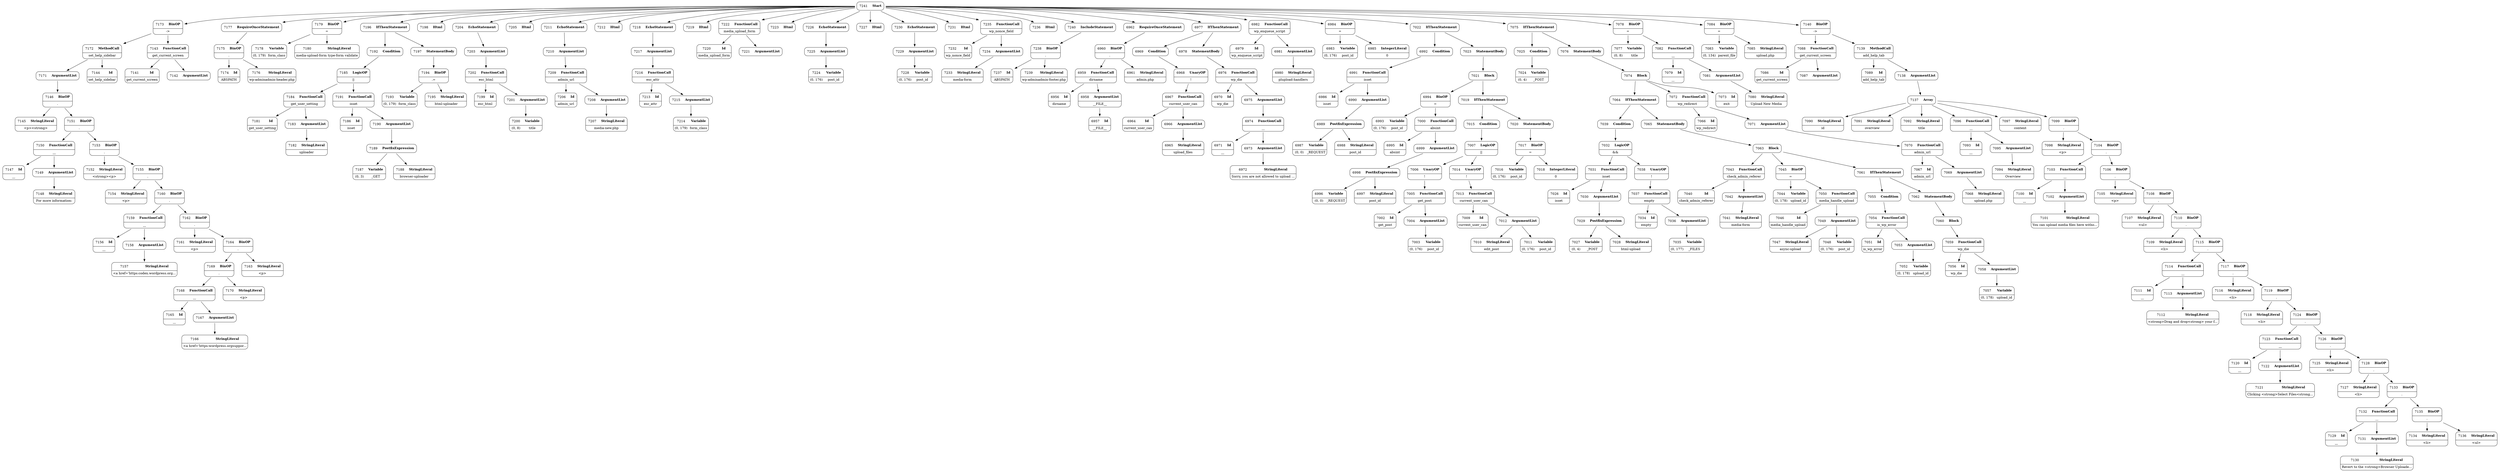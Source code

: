 digraph ast {
node [shape=none];
7168 [label=<<TABLE border='1' cellspacing='0' cellpadding='10' style='rounded' ><TR><TD border='0'>7168</TD><TD border='0'><B>FunctionCall</B></TD></TR><HR/><TR><TD border='0' cellpadding='5' colspan='2'>__</TD></TR></TABLE>>];
7168 -> 7165 [weight=2];
7168 -> 7167 [weight=2];
7169 [label=<<TABLE border='1' cellspacing='0' cellpadding='10' style='rounded' ><TR><TD border='0'>7169</TD><TD border='0'><B>BinOP</B></TD></TR><HR/><TR><TD border='0' cellpadding='5' colspan='2'>.</TD></TR></TABLE>>];
7169 -> 7168 [weight=2];
7169 -> 7170 [weight=2];
7170 [label=<<TABLE border='1' cellspacing='0' cellpadding='10' style='rounded' ><TR><TD border='0'>7170</TD><TD border='0'><B>StringLiteral</B></TD></TR><HR/><TR><TD border='0' cellpadding='5' colspan='2'>&lt;p&gt;</TD></TR></TABLE>>];
7171 [label=<<TABLE border='1' cellspacing='0' cellpadding='10' style='rounded' ><TR><TD border='0'>7171</TD><TD border='0'><B>ArgumentList</B></TD></TR></TABLE>>];
7171 -> 7146 [weight=2];
7172 [label=<<TABLE border='1' cellspacing='0' cellpadding='10' style='rounded' ><TR><TD border='0'>7172</TD><TD border='0'><B>MethodCall</B></TD></TR><HR/><TR><TD border='0' cellpadding='5' colspan='2'>set_help_sidebar</TD></TR></TABLE>>];
7172 -> 7144 [weight=2];
7172 -> 7171 [weight=2];
7173 [label=<<TABLE border='1' cellspacing='0' cellpadding='10' style='rounded' ><TR><TD border='0'>7173</TD><TD border='0'><B>BinOP</B></TD></TR><HR/><TR><TD border='0' cellpadding='5' colspan='2'>-&gt;</TD></TR></TABLE>>];
7173 -> 7143 [weight=2];
7173 -> 7172 [weight=2];
7174 [label=<<TABLE border='1' cellspacing='0' cellpadding='10' style='rounded' ><TR><TD border='0'>7174</TD><TD border='0'><B>Id</B></TD></TR><HR/><TR><TD border='0' cellpadding='5' colspan='2'>ABSPATH</TD></TR></TABLE>>];
7175 [label=<<TABLE border='1' cellspacing='0' cellpadding='10' style='rounded' ><TR><TD border='0'>7175</TD><TD border='0'><B>BinOP</B></TD></TR><HR/><TR><TD border='0' cellpadding='5' colspan='2'>.</TD></TR></TABLE>>];
7175 -> 7174 [weight=2];
7175 -> 7176 [weight=2];
7176 [label=<<TABLE border='1' cellspacing='0' cellpadding='10' style='rounded' ><TR><TD border='0'>7176</TD><TD border='0'><B>StringLiteral</B></TD></TR><HR/><TR><TD border='0' cellpadding='5' colspan='2'>wp-adminadmin-header.php</TD></TR></TABLE>>];
7177 [label=<<TABLE border='1' cellspacing='0' cellpadding='10' style='rounded' ><TR><TD border='0'>7177</TD><TD border='0'><B>RequireOnceStatement</B></TD></TR></TABLE>>];
7177 -> 7175 [weight=2];
7178 [label=<<TABLE border='1' cellspacing='0' cellpadding='10' style='rounded' ><TR><TD border='0'>7178</TD><TD border='0'><B>Variable</B></TD></TR><HR/><TR><TD border='0' cellpadding='5'>(0, 179)</TD><TD border='0' cellpadding='5'>form_class</TD></TR></TABLE>>];
7179 [label=<<TABLE border='1' cellspacing='0' cellpadding='10' style='rounded' ><TR><TD border='0'>7179</TD><TD border='0'><B>BinOP</B></TD></TR><HR/><TR><TD border='0' cellpadding='5' colspan='2'>=</TD></TR></TABLE>>];
7179 -> 7178 [weight=2];
7179 -> 7180 [weight=2];
7180 [label=<<TABLE border='1' cellspacing='0' cellpadding='10' style='rounded' ><TR><TD border='0'>7180</TD><TD border='0'><B>StringLiteral</B></TD></TR><HR/><TR><TD border='0' cellpadding='5' colspan='2'>media-upload-form type-form validate</TD></TR></TABLE>>];
7181 [label=<<TABLE border='1' cellspacing='0' cellpadding='10' style='rounded' ><TR><TD border='0'>7181</TD><TD border='0'><B>Id</B></TD></TR><HR/><TR><TD border='0' cellpadding='5' colspan='2'>get_user_setting</TD></TR></TABLE>>];
7182 [label=<<TABLE border='1' cellspacing='0' cellpadding='10' style='rounded' ><TR><TD border='0'>7182</TD><TD border='0'><B>StringLiteral</B></TD></TR><HR/><TR><TD border='0' cellpadding='5' colspan='2'>uploader</TD></TR></TABLE>>];
7183 [label=<<TABLE border='1' cellspacing='0' cellpadding='10' style='rounded' ><TR><TD border='0'>7183</TD><TD border='0'><B>ArgumentList</B></TD></TR></TABLE>>];
7183 -> 7182 [weight=2];
7184 [label=<<TABLE border='1' cellspacing='0' cellpadding='10' style='rounded' ><TR><TD border='0'>7184</TD><TD border='0'><B>FunctionCall</B></TD></TR><HR/><TR><TD border='0' cellpadding='5' colspan='2'>get_user_setting</TD></TR></TABLE>>];
7184 -> 7181 [weight=2];
7184 -> 7183 [weight=2];
7185 [label=<<TABLE border='1' cellspacing='0' cellpadding='10' style='rounded' ><TR><TD border='0'>7185</TD><TD border='0'><B>LogicOP</B></TD></TR><HR/><TR><TD border='0' cellpadding='5' colspan='2'>||</TD></TR></TABLE>>];
7185 -> 7184 [weight=2];
7185 -> 7191 [weight=2];
7186 [label=<<TABLE border='1' cellspacing='0' cellpadding='10' style='rounded' ><TR><TD border='0'>7186</TD><TD border='0'><B>Id</B></TD></TR><HR/><TR><TD border='0' cellpadding='5' colspan='2'>isset</TD></TR></TABLE>>];
7187 [label=<<TABLE border='1' cellspacing='0' cellpadding='10' style='rounded' ><TR><TD border='0'>7187</TD><TD border='0'><B>Variable</B></TD></TR><HR/><TR><TD border='0' cellpadding='5'>(0, 3)</TD><TD border='0' cellpadding='5'>_GET</TD></TR></TABLE>>];
7188 [label=<<TABLE border='1' cellspacing='0' cellpadding='10' style='rounded' ><TR><TD border='0'>7188</TD><TD border='0'><B>StringLiteral</B></TD></TR><HR/><TR><TD border='0' cellpadding='5' colspan='2'>browser-uploader</TD></TR></TABLE>>];
7189 [label=<<TABLE border='1' cellspacing='0' cellpadding='10' style='rounded' ><TR><TD border='0'>7189</TD><TD border='0'><B>PostfixExpression</B></TD></TR></TABLE>>];
7189 -> 7187 [weight=2];
7189 -> 7188 [weight=2];
7190 [label=<<TABLE border='1' cellspacing='0' cellpadding='10' style='rounded' ><TR><TD border='0'>7190</TD><TD border='0'><B>ArgumentList</B></TD></TR></TABLE>>];
7190 -> 7189 [weight=2];
7191 [label=<<TABLE border='1' cellspacing='0' cellpadding='10' style='rounded' ><TR><TD border='0'>7191</TD><TD border='0'><B>FunctionCall</B></TD></TR><HR/><TR><TD border='0' cellpadding='5' colspan='2'>isset</TD></TR></TABLE>>];
7191 -> 7186 [weight=2];
7191 -> 7190 [weight=2];
7192 [label=<<TABLE border='1' cellspacing='0' cellpadding='10' style='rounded' ><TR><TD border='0'>7192</TD><TD border='0'><B>Condition</B></TD></TR></TABLE>>];
7192 -> 7185 [weight=2];
7193 [label=<<TABLE border='1' cellspacing='0' cellpadding='10' style='rounded' ><TR><TD border='0'>7193</TD><TD border='0'><B>Variable</B></TD></TR><HR/><TR><TD border='0' cellpadding='5'>(0, 179)</TD><TD border='0' cellpadding='5'>form_class</TD></TR></TABLE>>];
7194 [label=<<TABLE border='1' cellspacing='0' cellpadding='10' style='rounded' ><TR><TD border='0'>7194</TD><TD border='0'><B>BinOP</B></TD></TR><HR/><TR><TD border='0' cellpadding='5' colspan='2'>.=</TD></TR></TABLE>>];
7194 -> 7193 [weight=2];
7194 -> 7195 [weight=2];
7195 [label=<<TABLE border='1' cellspacing='0' cellpadding='10' style='rounded' ><TR><TD border='0'>7195</TD><TD border='0'><B>StringLiteral</B></TD></TR><HR/><TR><TD border='0' cellpadding='5' colspan='2'> html-uploader</TD></TR></TABLE>>];
7196 [label=<<TABLE border='1' cellspacing='0' cellpadding='10' style='rounded' ><TR><TD border='0'>7196</TD><TD border='0'><B>IfThenStatement</B></TD></TR></TABLE>>];
7196 -> 7192 [weight=2];
7196 -> 7197 [weight=2];
7197 [label=<<TABLE border='1' cellspacing='0' cellpadding='10' style='rounded' ><TR><TD border='0'>7197</TD><TD border='0'><B>StatementBody</B></TD></TR></TABLE>>];
7197 -> 7194 [weight=2];
7198 [label=<<TABLE border='1' cellspacing='0' cellpadding='10' style='rounded' ><TR><TD border='0'>7198</TD><TD border='0'><B>Html</B></TD></TR></TABLE>>];
7199 [label=<<TABLE border='1' cellspacing='0' cellpadding='10' style='rounded' ><TR><TD border='0'>7199</TD><TD border='0'><B>Id</B></TD></TR><HR/><TR><TD border='0' cellpadding='5' colspan='2'>esc_html</TD></TR></TABLE>>];
7200 [label=<<TABLE border='1' cellspacing='0' cellpadding='10' style='rounded' ><TR><TD border='0'>7200</TD><TD border='0'><B>Variable</B></TD></TR><HR/><TR><TD border='0' cellpadding='5'>(0, 8)</TD><TD border='0' cellpadding='5'>title</TD></TR></TABLE>>];
7201 [label=<<TABLE border='1' cellspacing='0' cellpadding='10' style='rounded' ><TR><TD border='0'>7201</TD><TD border='0'><B>ArgumentList</B></TD></TR></TABLE>>];
7201 -> 7200 [weight=2];
7202 [label=<<TABLE border='1' cellspacing='0' cellpadding='10' style='rounded' ><TR><TD border='0'>7202</TD><TD border='0'><B>FunctionCall</B></TD></TR><HR/><TR><TD border='0' cellpadding='5' colspan='2'>esc_html</TD></TR></TABLE>>];
7202 -> 7199 [weight=2];
7202 -> 7201 [weight=2];
7203 [label=<<TABLE border='1' cellspacing='0' cellpadding='10' style='rounded' ><TR><TD border='0'>7203</TD><TD border='0'><B>ArgumentList</B></TD></TR></TABLE>>];
7203 -> 7202 [weight=2];
7204 [label=<<TABLE border='1' cellspacing='0' cellpadding='10' style='rounded' ><TR><TD border='0'>7204</TD><TD border='0'><B>EchoStatement</B></TD></TR></TABLE>>];
7204 -> 7203 [weight=2];
7205 [label=<<TABLE border='1' cellspacing='0' cellpadding='10' style='rounded' ><TR><TD border='0'>7205</TD><TD border='0'><B>Html</B></TD></TR></TABLE>>];
7206 [label=<<TABLE border='1' cellspacing='0' cellpadding='10' style='rounded' ><TR><TD border='0'>7206</TD><TD border='0'><B>Id</B></TD></TR><HR/><TR><TD border='0' cellpadding='5' colspan='2'>admin_url</TD></TR></TABLE>>];
7207 [label=<<TABLE border='1' cellspacing='0' cellpadding='10' style='rounded' ><TR><TD border='0'>7207</TD><TD border='0'><B>StringLiteral</B></TD></TR><HR/><TR><TD border='0' cellpadding='5' colspan='2'>media-new.php</TD></TR></TABLE>>];
7208 [label=<<TABLE border='1' cellspacing='0' cellpadding='10' style='rounded' ><TR><TD border='0'>7208</TD><TD border='0'><B>ArgumentList</B></TD></TR></TABLE>>];
7208 -> 7207 [weight=2];
7209 [label=<<TABLE border='1' cellspacing='0' cellpadding='10' style='rounded' ><TR><TD border='0'>7209</TD><TD border='0'><B>FunctionCall</B></TD></TR><HR/><TR><TD border='0' cellpadding='5' colspan='2'>admin_url</TD></TR></TABLE>>];
7209 -> 7206 [weight=2];
7209 -> 7208 [weight=2];
7210 [label=<<TABLE border='1' cellspacing='0' cellpadding='10' style='rounded' ><TR><TD border='0'>7210</TD><TD border='0'><B>ArgumentList</B></TD></TR></TABLE>>];
7210 -> 7209 [weight=2];
7211 [label=<<TABLE border='1' cellspacing='0' cellpadding='10' style='rounded' ><TR><TD border='0'>7211</TD><TD border='0'><B>EchoStatement</B></TD></TR></TABLE>>];
7211 -> 7210 [weight=2];
7212 [label=<<TABLE border='1' cellspacing='0' cellpadding='10' style='rounded' ><TR><TD border='0'>7212</TD><TD border='0'><B>Html</B></TD></TR></TABLE>>];
7213 [label=<<TABLE border='1' cellspacing='0' cellpadding='10' style='rounded' ><TR><TD border='0'>7213</TD><TD border='0'><B>Id</B></TD></TR><HR/><TR><TD border='0' cellpadding='5' colspan='2'>esc_attr</TD></TR></TABLE>>];
7214 [label=<<TABLE border='1' cellspacing='0' cellpadding='10' style='rounded' ><TR><TD border='0'>7214</TD><TD border='0'><B>Variable</B></TD></TR><HR/><TR><TD border='0' cellpadding='5'>(0, 179)</TD><TD border='0' cellpadding='5'>form_class</TD></TR></TABLE>>];
7215 [label=<<TABLE border='1' cellspacing='0' cellpadding='10' style='rounded' ><TR><TD border='0'>7215</TD><TD border='0'><B>ArgumentList</B></TD></TR></TABLE>>];
7215 -> 7214 [weight=2];
7216 [label=<<TABLE border='1' cellspacing='0' cellpadding='10' style='rounded' ><TR><TD border='0'>7216</TD><TD border='0'><B>FunctionCall</B></TD></TR><HR/><TR><TD border='0' cellpadding='5' colspan='2'>esc_attr</TD></TR></TABLE>>];
7216 -> 7213 [weight=2];
7216 -> 7215 [weight=2];
7217 [label=<<TABLE border='1' cellspacing='0' cellpadding='10' style='rounded' ><TR><TD border='0'>7217</TD><TD border='0'><B>ArgumentList</B></TD></TR></TABLE>>];
7217 -> 7216 [weight=2];
7218 [label=<<TABLE border='1' cellspacing='0' cellpadding='10' style='rounded' ><TR><TD border='0'>7218</TD><TD border='0'><B>EchoStatement</B></TD></TR></TABLE>>];
7218 -> 7217 [weight=2];
7219 [label=<<TABLE border='1' cellspacing='0' cellpadding='10' style='rounded' ><TR><TD border='0'>7219</TD><TD border='0'><B>Html</B></TD></TR></TABLE>>];
7220 [label=<<TABLE border='1' cellspacing='0' cellpadding='10' style='rounded' ><TR><TD border='0'>7220</TD><TD border='0'><B>Id</B></TD></TR><HR/><TR><TD border='0' cellpadding='5' colspan='2'>media_upload_form</TD></TR></TABLE>>];
7221 [label=<<TABLE border='1' cellspacing='0' cellpadding='10' style='rounded' ><TR><TD border='0'>7221</TD><TD border='0'><B>ArgumentList</B></TD></TR></TABLE>>];
7222 [label=<<TABLE border='1' cellspacing='0' cellpadding='10' style='rounded' ><TR><TD border='0'>7222</TD><TD border='0'><B>FunctionCall</B></TD></TR><HR/><TR><TD border='0' cellpadding='5' colspan='2'>media_upload_form</TD></TR></TABLE>>];
7222 -> 7220 [weight=2];
7222 -> 7221 [weight=2];
7223 [label=<<TABLE border='1' cellspacing='0' cellpadding='10' style='rounded' ><TR><TD border='0'>7223</TD><TD border='0'><B>Html</B></TD></TR></TABLE>>];
7224 [label=<<TABLE border='1' cellspacing='0' cellpadding='10' style='rounded' ><TR><TD border='0'>7224</TD><TD border='0'><B>Variable</B></TD></TR><HR/><TR><TD border='0' cellpadding='5'>(0, 176)</TD><TD border='0' cellpadding='5'>post_id</TD></TR></TABLE>>];
7225 [label=<<TABLE border='1' cellspacing='0' cellpadding='10' style='rounded' ><TR><TD border='0'>7225</TD><TD border='0'><B>ArgumentList</B></TD></TR></TABLE>>];
7225 -> 7224 [weight=2];
7226 [label=<<TABLE border='1' cellspacing='0' cellpadding='10' style='rounded' ><TR><TD border='0'>7226</TD><TD border='0'><B>EchoStatement</B></TD></TR></TABLE>>];
7226 -> 7225 [weight=2];
7227 [label=<<TABLE border='1' cellspacing='0' cellpadding='10' style='rounded' ><TR><TD border='0'>7227</TD><TD border='0'><B>Html</B></TD></TR></TABLE>>];
7228 [label=<<TABLE border='1' cellspacing='0' cellpadding='10' style='rounded' ><TR><TD border='0'>7228</TD><TD border='0'><B>Variable</B></TD></TR><HR/><TR><TD border='0' cellpadding='5'>(0, 176)</TD><TD border='0' cellpadding='5'>post_id</TD></TR></TABLE>>];
7229 [label=<<TABLE border='1' cellspacing='0' cellpadding='10' style='rounded' ><TR><TD border='0'>7229</TD><TD border='0'><B>ArgumentList</B></TD></TR></TABLE>>];
7229 -> 7228 [weight=2];
7230 [label=<<TABLE border='1' cellspacing='0' cellpadding='10' style='rounded' ><TR><TD border='0'>7230</TD><TD border='0'><B>EchoStatement</B></TD></TR></TABLE>>];
7230 -> 7229 [weight=2];
7231 [label=<<TABLE border='1' cellspacing='0' cellpadding='10' style='rounded' ><TR><TD border='0'>7231</TD><TD border='0'><B>Html</B></TD></TR></TABLE>>];
7232 [label=<<TABLE border='1' cellspacing='0' cellpadding='10' style='rounded' ><TR><TD border='0'>7232</TD><TD border='0'><B>Id</B></TD></TR><HR/><TR><TD border='0' cellpadding='5' colspan='2'>wp_nonce_field</TD></TR></TABLE>>];
7233 [label=<<TABLE border='1' cellspacing='0' cellpadding='10' style='rounded' ><TR><TD border='0'>7233</TD><TD border='0'><B>StringLiteral</B></TD></TR><HR/><TR><TD border='0' cellpadding='5' colspan='2'>media-form</TD></TR></TABLE>>];
7234 [label=<<TABLE border='1' cellspacing='0' cellpadding='10' style='rounded' ><TR><TD border='0'>7234</TD><TD border='0'><B>ArgumentList</B></TD></TR></TABLE>>];
7234 -> 7233 [weight=2];
7235 [label=<<TABLE border='1' cellspacing='0' cellpadding='10' style='rounded' ><TR><TD border='0'>7235</TD><TD border='0'><B>FunctionCall</B></TD></TR><HR/><TR><TD border='0' cellpadding='5' colspan='2'>wp_nonce_field</TD></TR></TABLE>>];
7235 -> 7232 [weight=2];
7235 -> 7234 [weight=2];
7236 [label=<<TABLE border='1' cellspacing='0' cellpadding='10' style='rounded' ><TR><TD border='0'>7236</TD><TD border='0'><B>Html</B></TD></TR></TABLE>>];
7237 [label=<<TABLE border='1' cellspacing='0' cellpadding='10' style='rounded' ><TR><TD border='0'>7237</TD><TD border='0'><B>Id</B></TD></TR><HR/><TR><TD border='0' cellpadding='5' colspan='2'>ABSPATH</TD></TR></TABLE>>];
7238 [label=<<TABLE border='1' cellspacing='0' cellpadding='10' style='rounded' ><TR><TD border='0'>7238</TD><TD border='0'><B>BinOP</B></TD></TR><HR/><TR><TD border='0' cellpadding='5' colspan='2'>.</TD></TR></TABLE>>];
7238 -> 7237 [weight=2];
7238 -> 7239 [weight=2];
7239 [label=<<TABLE border='1' cellspacing='0' cellpadding='10' style='rounded' ><TR><TD border='0'>7239</TD><TD border='0'><B>StringLiteral</B></TD></TR><HR/><TR><TD border='0' cellpadding='5' colspan='2'>wp-adminadmin-footer.php</TD></TR></TABLE>>];
7240 [label=<<TABLE border='1' cellspacing='0' cellpadding='10' style='rounded' ><TR><TD border='0'>7240</TD><TD border='0'><B>IncludeStatement</B></TD></TR></TABLE>>];
7240 -> 7238 [weight=2];
7241 [label=<<TABLE border='1' cellspacing='0' cellpadding='10' style='rounded' ><TR><TD border='0'>7241</TD><TD border='0'><B>Start</B></TD></TR></TABLE>>];
7241 -> 6962 [weight=2];
7241 -> 6977 [weight=2];
7241 -> 6982 [weight=2];
7241 -> 6984 [weight=2];
7241 -> 7022 [weight=2];
7241 -> 7075 [weight=2];
7241 -> 7078 [weight=2];
7241 -> 7084 [weight=2];
7241 -> 7140 [weight=2];
7241 -> 7173 [weight=2];
7241 -> 7177 [weight=2];
7241 -> 7179 [weight=2];
7241 -> 7196 [weight=2];
7241 -> 7198 [weight=2];
7241 -> 7204 [weight=2];
7241 -> 7205 [weight=2];
7241 -> 7211 [weight=2];
7241 -> 7212 [weight=2];
7241 -> 7218 [weight=2];
7241 -> 7219 [weight=2];
7241 -> 7222 [weight=2];
7241 -> 7223 [weight=2];
7241 -> 7226 [weight=2];
7241 -> 7227 [weight=2];
7241 -> 7230 [weight=2];
7241 -> 7231 [weight=2];
7241 -> 7235 [weight=2];
7241 -> 7236 [weight=2];
7241 -> 7240 [weight=2];
6956 [label=<<TABLE border='1' cellspacing='0' cellpadding='10' style='rounded' ><TR><TD border='0'>6956</TD><TD border='0'><B>Id</B></TD></TR><HR/><TR><TD border='0' cellpadding='5' colspan='2'>dirname</TD></TR></TABLE>>];
6957 [label=<<TABLE border='1' cellspacing='0' cellpadding='10' style='rounded' ><TR><TD border='0'>6957</TD><TD border='0'><B>Id</B></TD></TR><HR/><TR><TD border='0' cellpadding='5' colspan='2'>__FILE__</TD></TR></TABLE>>];
6958 [label=<<TABLE border='1' cellspacing='0' cellpadding='10' style='rounded' ><TR><TD border='0'>6958</TD><TD border='0'><B>ArgumentList</B></TD></TR><HR/><TR><TD border='0' cellpadding='5' colspan='2'>__FILE__</TD></TR></TABLE>>];
6958 -> 6957 [weight=2];
6959 [label=<<TABLE border='1' cellspacing='0' cellpadding='10' style='rounded' ><TR><TD border='0'>6959</TD><TD border='0'><B>FunctionCall</B></TD></TR><HR/><TR><TD border='0' cellpadding='5' colspan='2'>dirname</TD></TR></TABLE>>];
6959 -> 6956 [weight=2];
6959 -> 6958 [weight=2];
6960 [label=<<TABLE border='1' cellspacing='0' cellpadding='10' style='rounded' ><TR><TD border='0'>6960</TD><TD border='0'><B>BinOP</B></TD></TR><HR/><TR><TD border='0' cellpadding='5' colspan='2'>.</TD></TR></TABLE>>];
6960 -> 6959 [weight=2];
6960 -> 6961 [weight=2];
6961 [label=<<TABLE border='1' cellspacing='0' cellpadding='10' style='rounded' ><TR><TD border='0'>6961</TD><TD border='0'><B>StringLiteral</B></TD></TR><HR/><TR><TD border='0' cellpadding='5' colspan='2'>admin.php</TD></TR></TABLE>>];
6962 [label=<<TABLE border='1' cellspacing='0' cellpadding='10' style='rounded' ><TR><TD border='0'>6962</TD><TD border='0'><B>RequireOnceStatement</B></TD></TR></TABLE>>];
6962 -> 6960 [weight=2];
6964 [label=<<TABLE border='1' cellspacing='0' cellpadding='10' style='rounded' ><TR><TD border='0'>6964</TD><TD border='0'><B>Id</B></TD></TR><HR/><TR><TD border='0' cellpadding='5' colspan='2'>current_user_can</TD></TR></TABLE>>];
6965 [label=<<TABLE border='1' cellspacing='0' cellpadding='10' style='rounded' ><TR><TD border='0'>6965</TD><TD border='0'><B>StringLiteral</B></TD></TR><HR/><TR><TD border='0' cellpadding='5' colspan='2'>upload_files</TD></TR></TABLE>>];
6966 [label=<<TABLE border='1' cellspacing='0' cellpadding='10' style='rounded' ><TR><TD border='0'>6966</TD><TD border='0'><B>ArgumentList</B></TD></TR></TABLE>>];
6966 -> 6965 [weight=2];
6967 [label=<<TABLE border='1' cellspacing='0' cellpadding='10' style='rounded' ><TR><TD border='0'>6967</TD><TD border='0'><B>FunctionCall</B></TD></TR><HR/><TR><TD border='0' cellpadding='5' colspan='2'>current_user_can</TD></TR></TABLE>>];
6967 -> 6964 [weight=2];
6967 -> 6966 [weight=2];
6968 [label=<<TABLE border='1' cellspacing='0' cellpadding='10' style='rounded' ><TR><TD border='0'>6968</TD><TD border='0'><B>UnaryOP</B></TD></TR><HR/><TR><TD border='0' cellpadding='5' colspan='2'>!</TD></TR></TABLE>>];
6968 -> 6967 [weight=2];
6969 [label=<<TABLE border='1' cellspacing='0' cellpadding='10' style='rounded' ><TR><TD border='0'>6969</TD><TD border='0'><B>Condition</B></TD></TR></TABLE>>];
6969 -> 6968 [weight=2];
6970 [label=<<TABLE border='1' cellspacing='0' cellpadding='10' style='rounded' ><TR><TD border='0'>6970</TD><TD border='0'><B>Id</B></TD></TR><HR/><TR><TD border='0' cellpadding='5' colspan='2'>wp_die</TD></TR></TABLE>>];
6971 [label=<<TABLE border='1' cellspacing='0' cellpadding='10' style='rounded' ><TR><TD border='0'>6971</TD><TD border='0'><B>Id</B></TD></TR><HR/><TR><TD border='0' cellpadding='5' colspan='2'>__</TD></TR></TABLE>>];
6972 [label=<<TABLE border='1' cellspacing='0' cellpadding='10' style='rounded' ><TR><TD border='0'>6972</TD><TD border='0'><B>StringLiteral</B></TD></TR><HR/><TR><TD border='0' cellpadding='5' colspan='2'>Sorry, you are not allowed to upload ...</TD></TR></TABLE>>];
6973 [label=<<TABLE border='1' cellspacing='0' cellpadding='10' style='rounded' ><TR><TD border='0'>6973</TD><TD border='0'><B>ArgumentList</B></TD></TR></TABLE>>];
6973 -> 6972 [weight=2];
6974 [label=<<TABLE border='1' cellspacing='0' cellpadding='10' style='rounded' ><TR><TD border='0'>6974</TD><TD border='0'><B>FunctionCall</B></TD></TR><HR/><TR><TD border='0' cellpadding='5' colspan='2'>__</TD></TR></TABLE>>];
6974 -> 6971 [weight=2];
6974 -> 6973 [weight=2];
6975 [label=<<TABLE border='1' cellspacing='0' cellpadding='10' style='rounded' ><TR><TD border='0'>6975</TD><TD border='0'><B>ArgumentList</B></TD></TR></TABLE>>];
6975 -> 6974 [weight=2];
6976 [label=<<TABLE border='1' cellspacing='0' cellpadding='10' style='rounded' ><TR><TD border='0'>6976</TD><TD border='0'><B>FunctionCall</B></TD></TR><HR/><TR><TD border='0' cellpadding='5' colspan='2'>wp_die</TD></TR></TABLE>>];
6976 -> 6970 [weight=2];
6976 -> 6975 [weight=2];
6977 [label=<<TABLE border='1' cellspacing='0' cellpadding='10' style='rounded' ><TR><TD border='0'>6977</TD><TD border='0'><B>IfThenStatement</B></TD></TR></TABLE>>];
6977 -> 6969 [weight=2];
6977 -> 6978 [weight=2];
6978 [label=<<TABLE border='1' cellspacing='0' cellpadding='10' style='rounded' ><TR><TD border='0'>6978</TD><TD border='0'><B>StatementBody</B></TD></TR></TABLE>>];
6978 -> 6976 [weight=2];
6979 [label=<<TABLE border='1' cellspacing='0' cellpadding='10' style='rounded' ><TR><TD border='0'>6979</TD><TD border='0'><B>Id</B></TD></TR><HR/><TR><TD border='0' cellpadding='5' colspan='2'>wp_enqueue_script</TD></TR></TABLE>>];
6980 [label=<<TABLE border='1' cellspacing='0' cellpadding='10' style='rounded' ><TR><TD border='0'>6980</TD><TD border='0'><B>StringLiteral</B></TD></TR><HR/><TR><TD border='0' cellpadding='5' colspan='2'>plupload-handlers</TD></TR></TABLE>>];
6981 [label=<<TABLE border='1' cellspacing='0' cellpadding='10' style='rounded' ><TR><TD border='0'>6981</TD><TD border='0'><B>ArgumentList</B></TD></TR></TABLE>>];
6981 -> 6980 [weight=2];
6982 [label=<<TABLE border='1' cellspacing='0' cellpadding='10' style='rounded' ><TR><TD border='0'>6982</TD><TD border='0'><B>FunctionCall</B></TD></TR><HR/><TR><TD border='0' cellpadding='5' colspan='2'>wp_enqueue_script</TD></TR></TABLE>>];
6982 -> 6979 [weight=2];
6982 -> 6981 [weight=2];
6983 [label=<<TABLE border='1' cellspacing='0' cellpadding='10' style='rounded' ><TR><TD border='0'>6983</TD><TD border='0'><B>Variable</B></TD></TR><HR/><TR><TD border='0' cellpadding='5'>(0, 176)</TD><TD border='0' cellpadding='5'>post_id</TD></TR></TABLE>>];
6984 [label=<<TABLE border='1' cellspacing='0' cellpadding='10' style='rounded' ><TR><TD border='0'>6984</TD><TD border='0'><B>BinOP</B></TD></TR><HR/><TR><TD border='0' cellpadding='5' colspan='2'>=</TD></TR></TABLE>>];
6984 -> 6983 [weight=2];
6984 -> 6985 [weight=2];
6985 [label=<<TABLE border='1' cellspacing='0' cellpadding='10' style='rounded' ><TR><TD border='0'>6985</TD><TD border='0'><B>IntegerLiteral</B></TD></TR><HR/><TR><TD border='0' cellpadding='5' colspan='2'>0</TD></TR></TABLE>>];
6986 [label=<<TABLE border='1' cellspacing='0' cellpadding='10' style='rounded' ><TR><TD border='0'>6986</TD><TD border='0'><B>Id</B></TD></TR><HR/><TR><TD border='0' cellpadding='5' colspan='2'>isset</TD></TR></TABLE>>];
6987 [label=<<TABLE border='1' cellspacing='0' cellpadding='10' style='rounded' ><TR><TD border='0'>6987</TD><TD border='0'><B>Variable</B></TD></TR><HR/><TR><TD border='0' cellpadding='5'>(0, 0)</TD><TD border='0' cellpadding='5'>_REQUEST</TD></TR></TABLE>>];
6988 [label=<<TABLE border='1' cellspacing='0' cellpadding='10' style='rounded' ><TR><TD border='0'>6988</TD><TD border='0'><B>StringLiteral</B></TD></TR><HR/><TR><TD border='0' cellpadding='5' colspan='2'>post_id</TD></TR></TABLE>>];
6989 [label=<<TABLE border='1' cellspacing='0' cellpadding='10' style='rounded' ><TR><TD border='0'>6989</TD><TD border='0'><B>PostfixExpression</B></TD></TR></TABLE>>];
6989 -> 6987 [weight=2];
6989 -> 6988 [weight=2];
6990 [label=<<TABLE border='1' cellspacing='0' cellpadding='10' style='rounded' ><TR><TD border='0'>6990</TD><TD border='0'><B>ArgumentList</B></TD></TR></TABLE>>];
6990 -> 6989 [weight=2];
6991 [label=<<TABLE border='1' cellspacing='0' cellpadding='10' style='rounded' ><TR><TD border='0'>6991</TD><TD border='0'><B>FunctionCall</B></TD></TR><HR/><TR><TD border='0' cellpadding='5' colspan='2'>isset</TD></TR></TABLE>>];
6991 -> 6986 [weight=2];
6991 -> 6990 [weight=2];
6992 [label=<<TABLE border='1' cellspacing='0' cellpadding='10' style='rounded' ><TR><TD border='0'>6992</TD><TD border='0'><B>Condition</B></TD></TR></TABLE>>];
6992 -> 6991 [weight=2];
6993 [label=<<TABLE border='1' cellspacing='0' cellpadding='10' style='rounded' ><TR><TD border='0'>6993</TD><TD border='0'><B>Variable</B></TD></TR><HR/><TR><TD border='0' cellpadding='5'>(0, 176)</TD><TD border='0' cellpadding='5'>post_id</TD></TR></TABLE>>];
6994 [label=<<TABLE border='1' cellspacing='0' cellpadding='10' style='rounded' ><TR><TD border='0'>6994</TD><TD border='0'><B>BinOP</B></TD></TR><HR/><TR><TD border='0' cellpadding='5' colspan='2'>=</TD></TR></TABLE>>];
6994 -> 6993 [weight=2];
6994 -> 7000 [weight=2];
6995 [label=<<TABLE border='1' cellspacing='0' cellpadding='10' style='rounded' ><TR><TD border='0'>6995</TD><TD border='0'><B>Id</B></TD></TR><HR/><TR><TD border='0' cellpadding='5' colspan='2'>absint</TD></TR></TABLE>>];
6996 [label=<<TABLE border='1' cellspacing='0' cellpadding='10' style='rounded' ><TR><TD border='0'>6996</TD><TD border='0'><B>Variable</B></TD></TR><HR/><TR><TD border='0' cellpadding='5'>(0, 0)</TD><TD border='0' cellpadding='5'>_REQUEST</TD></TR></TABLE>>];
6997 [label=<<TABLE border='1' cellspacing='0' cellpadding='10' style='rounded' ><TR><TD border='0'>6997</TD><TD border='0'><B>StringLiteral</B></TD></TR><HR/><TR><TD border='0' cellpadding='5' colspan='2'>post_id</TD></TR></TABLE>>];
6998 [label=<<TABLE border='1' cellspacing='0' cellpadding='10' style='rounded' ><TR><TD border='0'>6998</TD><TD border='0'><B>PostfixExpression</B></TD></TR></TABLE>>];
6998 -> 6996 [weight=2];
6998 -> 6997 [weight=2];
6999 [label=<<TABLE border='1' cellspacing='0' cellpadding='10' style='rounded' ><TR><TD border='0'>6999</TD><TD border='0'><B>ArgumentList</B></TD></TR></TABLE>>];
6999 -> 6998 [weight=2];
7000 [label=<<TABLE border='1' cellspacing='0' cellpadding='10' style='rounded' ><TR><TD border='0'>7000</TD><TD border='0'><B>FunctionCall</B></TD></TR><HR/><TR><TD border='0' cellpadding='5' colspan='2'>absint</TD></TR></TABLE>>];
7000 -> 6995 [weight=2];
7000 -> 6999 [weight=2];
7002 [label=<<TABLE border='1' cellspacing='0' cellpadding='10' style='rounded' ><TR><TD border='0'>7002</TD><TD border='0'><B>Id</B></TD></TR><HR/><TR><TD border='0' cellpadding='5' colspan='2'>get_post</TD></TR></TABLE>>];
7003 [label=<<TABLE border='1' cellspacing='0' cellpadding='10' style='rounded' ><TR><TD border='0'>7003</TD><TD border='0'><B>Variable</B></TD></TR><HR/><TR><TD border='0' cellpadding='5'>(0, 176)</TD><TD border='0' cellpadding='5'>post_id</TD></TR></TABLE>>];
7004 [label=<<TABLE border='1' cellspacing='0' cellpadding='10' style='rounded' ><TR><TD border='0'>7004</TD><TD border='0'><B>ArgumentList</B></TD></TR></TABLE>>];
7004 -> 7003 [weight=2];
7005 [label=<<TABLE border='1' cellspacing='0' cellpadding='10' style='rounded' ><TR><TD border='0'>7005</TD><TD border='0'><B>FunctionCall</B></TD></TR><HR/><TR><TD border='0' cellpadding='5' colspan='2'>get_post</TD></TR></TABLE>>];
7005 -> 7002 [weight=2];
7005 -> 7004 [weight=2];
7006 [label=<<TABLE border='1' cellspacing='0' cellpadding='10' style='rounded' ><TR><TD border='0'>7006</TD><TD border='0'><B>UnaryOP</B></TD></TR><HR/><TR><TD border='0' cellpadding='5' colspan='2'>!</TD></TR></TABLE>>];
7006 -> 7005 [weight=2];
7007 [label=<<TABLE border='1' cellspacing='0' cellpadding='10' style='rounded' ><TR><TD border='0'>7007</TD><TD border='0'><B>LogicOP</B></TD></TR><HR/><TR><TD border='0' cellpadding='5' colspan='2'>||</TD></TR></TABLE>>];
7007 -> 7006 [weight=2];
7007 -> 7014 [weight=2];
7009 [label=<<TABLE border='1' cellspacing='0' cellpadding='10' style='rounded' ><TR><TD border='0'>7009</TD><TD border='0'><B>Id</B></TD></TR><HR/><TR><TD border='0' cellpadding='5' colspan='2'>current_user_can</TD></TR></TABLE>>];
7010 [label=<<TABLE border='1' cellspacing='0' cellpadding='10' style='rounded' ><TR><TD border='0'>7010</TD><TD border='0'><B>StringLiteral</B></TD></TR><HR/><TR><TD border='0' cellpadding='5' colspan='2'>edit_post</TD></TR></TABLE>>];
7011 [label=<<TABLE border='1' cellspacing='0' cellpadding='10' style='rounded' ><TR><TD border='0'>7011</TD><TD border='0'><B>Variable</B></TD></TR><HR/><TR><TD border='0' cellpadding='5'>(0, 176)</TD><TD border='0' cellpadding='5'>post_id</TD></TR></TABLE>>];
7012 [label=<<TABLE border='1' cellspacing='0' cellpadding='10' style='rounded' ><TR><TD border='0'>7012</TD><TD border='0'><B>ArgumentList</B></TD></TR></TABLE>>];
7012 -> 7010 [weight=2];
7012 -> 7011 [weight=2];
7013 [label=<<TABLE border='1' cellspacing='0' cellpadding='10' style='rounded' ><TR><TD border='0'>7013</TD><TD border='0'><B>FunctionCall</B></TD></TR><HR/><TR><TD border='0' cellpadding='5' colspan='2'>current_user_can</TD></TR></TABLE>>];
7013 -> 7009 [weight=2];
7013 -> 7012 [weight=2];
7014 [label=<<TABLE border='1' cellspacing='0' cellpadding='10' style='rounded' ><TR><TD border='0'>7014</TD><TD border='0'><B>UnaryOP</B></TD></TR><HR/><TR><TD border='0' cellpadding='5' colspan='2'>!</TD></TR></TABLE>>];
7014 -> 7013 [weight=2];
7015 [label=<<TABLE border='1' cellspacing='0' cellpadding='10' style='rounded' ><TR><TD border='0'>7015</TD><TD border='0'><B>Condition</B></TD></TR></TABLE>>];
7015 -> 7007 [weight=2];
7016 [label=<<TABLE border='1' cellspacing='0' cellpadding='10' style='rounded' ><TR><TD border='0'>7016</TD><TD border='0'><B>Variable</B></TD></TR><HR/><TR><TD border='0' cellpadding='5'>(0, 176)</TD><TD border='0' cellpadding='5'>post_id</TD></TR></TABLE>>];
7017 [label=<<TABLE border='1' cellspacing='0' cellpadding='10' style='rounded' ><TR><TD border='0'>7017</TD><TD border='0'><B>BinOP</B></TD></TR><HR/><TR><TD border='0' cellpadding='5' colspan='2'>=</TD></TR></TABLE>>];
7017 -> 7016 [weight=2];
7017 -> 7018 [weight=2];
7018 [label=<<TABLE border='1' cellspacing='0' cellpadding='10' style='rounded' ><TR><TD border='0'>7018</TD><TD border='0'><B>IntegerLiteral</B></TD></TR><HR/><TR><TD border='0' cellpadding='5' colspan='2'>0</TD></TR></TABLE>>];
7019 [label=<<TABLE border='1' cellspacing='0' cellpadding='10' style='rounded' ><TR><TD border='0'>7019</TD><TD border='0'><B>IfThenStatement</B></TD></TR></TABLE>>];
7019 -> 7015 [weight=2];
7019 -> 7020 [weight=2];
7020 [label=<<TABLE border='1' cellspacing='0' cellpadding='10' style='rounded' ><TR><TD border='0'>7020</TD><TD border='0'><B>StatementBody</B></TD></TR></TABLE>>];
7020 -> 7017 [weight=2];
7021 [label=<<TABLE border='1' cellspacing='0' cellpadding='10' style='rounded' ><TR><TD border='0'>7021</TD><TD border='0'><B>Block</B></TD></TR></TABLE>>];
7021 -> 6994 [weight=2];
7021 -> 7019 [weight=2];
7022 [label=<<TABLE border='1' cellspacing='0' cellpadding='10' style='rounded' ><TR><TD border='0'>7022</TD><TD border='0'><B>IfThenStatement</B></TD></TR></TABLE>>];
7022 -> 6992 [weight=2];
7022 -> 7023 [weight=2];
7023 [label=<<TABLE border='1' cellspacing='0' cellpadding='10' style='rounded' ><TR><TD border='0'>7023</TD><TD border='0'><B>StatementBody</B></TD></TR></TABLE>>];
7023 -> 7021 [weight=2];
7024 [label=<<TABLE border='1' cellspacing='0' cellpadding='10' style='rounded' ><TR><TD border='0'>7024</TD><TD border='0'><B>Variable</B></TD></TR><HR/><TR><TD border='0' cellpadding='5'>(0, 4)</TD><TD border='0' cellpadding='5'>_POST</TD></TR></TABLE>>];
7025 [label=<<TABLE border='1' cellspacing='0' cellpadding='10' style='rounded' ><TR><TD border='0'>7025</TD><TD border='0'><B>Condition</B></TD></TR></TABLE>>];
7025 -> 7024 [weight=2];
7026 [label=<<TABLE border='1' cellspacing='0' cellpadding='10' style='rounded' ><TR><TD border='0'>7026</TD><TD border='0'><B>Id</B></TD></TR><HR/><TR><TD border='0' cellpadding='5' colspan='2'>isset</TD></TR></TABLE>>];
7027 [label=<<TABLE border='1' cellspacing='0' cellpadding='10' style='rounded' ><TR><TD border='0'>7027</TD><TD border='0'><B>Variable</B></TD></TR><HR/><TR><TD border='0' cellpadding='5'>(0, 4)</TD><TD border='0' cellpadding='5'>_POST</TD></TR></TABLE>>];
7028 [label=<<TABLE border='1' cellspacing='0' cellpadding='10' style='rounded' ><TR><TD border='0'>7028</TD><TD border='0'><B>StringLiteral</B></TD></TR><HR/><TR><TD border='0' cellpadding='5' colspan='2'>html-upload</TD></TR></TABLE>>];
7029 [label=<<TABLE border='1' cellspacing='0' cellpadding='10' style='rounded' ><TR><TD border='0'>7029</TD><TD border='0'><B>PostfixExpression</B></TD></TR></TABLE>>];
7029 -> 7027 [weight=2];
7029 -> 7028 [weight=2];
7030 [label=<<TABLE border='1' cellspacing='0' cellpadding='10' style='rounded' ><TR><TD border='0'>7030</TD><TD border='0'><B>ArgumentList</B></TD></TR></TABLE>>];
7030 -> 7029 [weight=2];
7031 [label=<<TABLE border='1' cellspacing='0' cellpadding='10' style='rounded' ><TR><TD border='0'>7031</TD><TD border='0'><B>FunctionCall</B></TD></TR><HR/><TR><TD border='0' cellpadding='5' colspan='2'>isset</TD></TR></TABLE>>];
7031 -> 7026 [weight=2];
7031 -> 7030 [weight=2];
7032 [label=<<TABLE border='1' cellspacing='0' cellpadding='10' style='rounded' ><TR><TD border='0'>7032</TD><TD border='0'><B>LogicOP</B></TD></TR><HR/><TR><TD border='0' cellpadding='5' colspan='2'>&amp;&amp;</TD></TR></TABLE>>];
7032 -> 7031 [weight=2];
7032 -> 7038 [weight=2];
7034 [label=<<TABLE border='1' cellspacing='0' cellpadding='10' style='rounded' ><TR><TD border='0'>7034</TD><TD border='0'><B>Id</B></TD></TR><HR/><TR><TD border='0' cellpadding='5' colspan='2'>empty</TD></TR></TABLE>>];
7035 [label=<<TABLE border='1' cellspacing='0' cellpadding='10' style='rounded' ><TR><TD border='0'>7035</TD><TD border='0'><B>Variable</B></TD></TR><HR/><TR><TD border='0' cellpadding='5'>(0, 177)</TD><TD border='0' cellpadding='5'>_FILES</TD></TR></TABLE>>];
7036 [label=<<TABLE border='1' cellspacing='0' cellpadding='10' style='rounded' ><TR><TD border='0'>7036</TD><TD border='0'><B>ArgumentList</B></TD></TR></TABLE>>];
7036 -> 7035 [weight=2];
7037 [label=<<TABLE border='1' cellspacing='0' cellpadding='10' style='rounded' ><TR><TD border='0'>7037</TD><TD border='0'><B>FunctionCall</B></TD></TR><HR/><TR><TD border='0' cellpadding='5' colspan='2'>empty</TD></TR></TABLE>>];
7037 -> 7034 [weight=2];
7037 -> 7036 [weight=2];
7038 [label=<<TABLE border='1' cellspacing='0' cellpadding='10' style='rounded' ><TR><TD border='0'>7038</TD><TD border='0'><B>UnaryOP</B></TD></TR><HR/><TR><TD border='0' cellpadding='5' colspan='2'>!</TD></TR></TABLE>>];
7038 -> 7037 [weight=2];
7039 [label=<<TABLE border='1' cellspacing='0' cellpadding='10' style='rounded' ><TR><TD border='0'>7039</TD><TD border='0'><B>Condition</B></TD></TR></TABLE>>];
7039 -> 7032 [weight=2];
7040 [label=<<TABLE border='1' cellspacing='0' cellpadding='10' style='rounded' ><TR><TD border='0'>7040</TD><TD border='0'><B>Id</B></TD></TR><HR/><TR><TD border='0' cellpadding='5' colspan='2'>check_admin_referer</TD></TR></TABLE>>];
7041 [label=<<TABLE border='1' cellspacing='0' cellpadding='10' style='rounded' ><TR><TD border='0'>7041</TD><TD border='0'><B>StringLiteral</B></TD></TR><HR/><TR><TD border='0' cellpadding='5' colspan='2'>media-form</TD></TR></TABLE>>];
7042 [label=<<TABLE border='1' cellspacing='0' cellpadding='10' style='rounded' ><TR><TD border='0'>7042</TD><TD border='0'><B>ArgumentList</B></TD></TR></TABLE>>];
7042 -> 7041 [weight=2];
7043 [label=<<TABLE border='1' cellspacing='0' cellpadding='10' style='rounded' ><TR><TD border='0'>7043</TD><TD border='0'><B>FunctionCall</B></TD></TR><HR/><TR><TD border='0' cellpadding='5' colspan='2'>check_admin_referer</TD></TR></TABLE>>];
7043 -> 7040 [weight=2];
7043 -> 7042 [weight=2];
7044 [label=<<TABLE border='1' cellspacing='0' cellpadding='10' style='rounded' ><TR><TD border='0'>7044</TD><TD border='0'><B>Variable</B></TD></TR><HR/><TR><TD border='0' cellpadding='5'>(0, 178)</TD><TD border='0' cellpadding='5'>upload_id</TD></TR></TABLE>>];
7045 [label=<<TABLE border='1' cellspacing='0' cellpadding='10' style='rounded' ><TR><TD border='0'>7045</TD><TD border='0'><B>BinOP</B></TD></TR><HR/><TR><TD border='0' cellpadding='5' colspan='2'>=</TD></TR></TABLE>>];
7045 -> 7044 [weight=2];
7045 -> 7050 [weight=2];
7046 [label=<<TABLE border='1' cellspacing='0' cellpadding='10' style='rounded' ><TR><TD border='0'>7046</TD><TD border='0'><B>Id</B></TD></TR><HR/><TR><TD border='0' cellpadding='5' colspan='2'>media_handle_upload</TD></TR></TABLE>>];
7047 [label=<<TABLE border='1' cellspacing='0' cellpadding='10' style='rounded' ><TR><TD border='0'>7047</TD><TD border='0'><B>StringLiteral</B></TD></TR><HR/><TR><TD border='0' cellpadding='5' colspan='2'>async-upload</TD></TR></TABLE>>];
7048 [label=<<TABLE border='1' cellspacing='0' cellpadding='10' style='rounded' ><TR><TD border='0'>7048</TD><TD border='0'><B>Variable</B></TD></TR><HR/><TR><TD border='0' cellpadding='5'>(0, 176)</TD><TD border='0' cellpadding='5'>post_id</TD></TR></TABLE>>];
7049 [label=<<TABLE border='1' cellspacing='0' cellpadding='10' style='rounded' ><TR><TD border='0'>7049</TD><TD border='0'><B>ArgumentList</B></TD></TR></TABLE>>];
7049 -> 7047 [weight=2];
7049 -> 7048 [weight=2];
7050 [label=<<TABLE border='1' cellspacing='0' cellpadding='10' style='rounded' ><TR><TD border='0'>7050</TD><TD border='0'><B>FunctionCall</B></TD></TR><HR/><TR><TD border='0' cellpadding='5' colspan='2'>media_handle_upload</TD></TR></TABLE>>];
7050 -> 7046 [weight=2];
7050 -> 7049 [weight=2];
7051 [label=<<TABLE border='1' cellspacing='0' cellpadding='10' style='rounded' ><TR><TD border='0'>7051</TD><TD border='0'><B>Id</B></TD></TR><HR/><TR><TD border='0' cellpadding='5' colspan='2'>is_wp_error</TD></TR></TABLE>>];
7052 [label=<<TABLE border='1' cellspacing='0' cellpadding='10' style='rounded' ><TR><TD border='0'>7052</TD><TD border='0'><B>Variable</B></TD></TR><HR/><TR><TD border='0' cellpadding='5'>(0, 178)</TD><TD border='0' cellpadding='5'>upload_id</TD></TR></TABLE>>];
7053 [label=<<TABLE border='1' cellspacing='0' cellpadding='10' style='rounded' ><TR><TD border='0'>7053</TD><TD border='0'><B>ArgumentList</B></TD></TR></TABLE>>];
7053 -> 7052 [weight=2];
7054 [label=<<TABLE border='1' cellspacing='0' cellpadding='10' style='rounded' ><TR><TD border='0'>7054</TD><TD border='0'><B>FunctionCall</B></TD></TR><HR/><TR><TD border='0' cellpadding='5' colspan='2'>is_wp_error</TD></TR></TABLE>>];
7054 -> 7051 [weight=2];
7054 -> 7053 [weight=2];
7055 [label=<<TABLE border='1' cellspacing='0' cellpadding='10' style='rounded' ><TR><TD border='0'>7055</TD><TD border='0'><B>Condition</B></TD></TR></TABLE>>];
7055 -> 7054 [weight=2];
7056 [label=<<TABLE border='1' cellspacing='0' cellpadding='10' style='rounded' ><TR><TD border='0'>7056</TD><TD border='0'><B>Id</B></TD></TR><HR/><TR><TD border='0' cellpadding='5' colspan='2'>wp_die</TD></TR></TABLE>>];
7057 [label=<<TABLE border='1' cellspacing='0' cellpadding='10' style='rounded' ><TR><TD border='0'>7057</TD><TD border='0'><B>Variable</B></TD></TR><HR/><TR><TD border='0' cellpadding='5'>(0, 178)</TD><TD border='0' cellpadding='5'>upload_id</TD></TR></TABLE>>];
7058 [label=<<TABLE border='1' cellspacing='0' cellpadding='10' style='rounded' ><TR><TD border='0'>7058</TD><TD border='0'><B>ArgumentList</B></TD></TR></TABLE>>];
7058 -> 7057 [weight=2];
7059 [label=<<TABLE border='1' cellspacing='0' cellpadding='10' style='rounded' ><TR><TD border='0'>7059</TD><TD border='0'><B>FunctionCall</B></TD></TR><HR/><TR><TD border='0' cellpadding='5' colspan='2'>wp_die</TD></TR></TABLE>>];
7059 -> 7056 [weight=2];
7059 -> 7058 [weight=2];
7060 [label=<<TABLE border='1' cellspacing='0' cellpadding='10' style='rounded' ><TR><TD border='0'>7060</TD><TD border='0'><B>Block</B></TD></TR></TABLE>>];
7060 -> 7059 [weight=2];
7061 [label=<<TABLE border='1' cellspacing='0' cellpadding='10' style='rounded' ><TR><TD border='0'>7061</TD><TD border='0'><B>IfThenStatement</B></TD></TR></TABLE>>];
7061 -> 7055 [weight=2];
7061 -> 7062 [weight=2];
7062 [label=<<TABLE border='1' cellspacing='0' cellpadding='10' style='rounded' ><TR><TD border='0'>7062</TD><TD border='0'><B>StatementBody</B></TD></TR></TABLE>>];
7062 -> 7060 [weight=2];
7063 [label=<<TABLE border='1' cellspacing='0' cellpadding='10' style='rounded' ><TR><TD border='0'>7063</TD><TD border='0'><B>Block</B></TD></TR></TABLE>>];
7063 -> 7043 [weight=2];
7063 -> 7045 [weight=2];
7063 -> 7061 [weight=2];
7064 [label=<<TABLE border='1' cellspacing='0' cellpadding='10' style='rounded' ><TR><TD border='0'>7064</TD><TD border='0'><B>IfThenStatement</B></TD></TR></TABLE>>];
7064 -> 7039 [weight=2];
7064 -> 7065 [weight=2];
7065 [label=<<TABLE border='1' cellspacing='0' cellpadding='10' style='rounded' ><TR><TD border='0'>7065</TD><TD border='0'><B>StatementBody</B></TD></TR></TABLE>>];
7065 -> 7063 [weight=2];
7066 [label=<<TABLE border='1' cellspacing='0' cellpadding='10' style='rounded' ><TR><TD border='0'>7066</TD><TD border='0'><B>Id</B></TD></TR><HR/><TR><TD border='0' cellpadding='5' colspan='2'>wp_redirect</TD></TR></TABLE>>];
7067 [label=<<TABLE border='1' cellspacing='0' cellpadding='10' style='rounded' ><TR><TD border='0'>7067</TD><TD border='0'><B>Id</B></TD></TR><HR/><TR><TD border='0' cellpadding='5' colspan='2'>admin_url</TD></TR></TABLE>>];
7068 [label=<<TABLE border='1' cellspacing='0' cellpadding='10' style='rounded' ><TR><TD border='0'>7068</TD><TD border='0'><B>StringLiteral</B></TD></TR><HR/><TR><TD border='0' cellpadding='5' colspan='2'>upload.php</TD></TR></TABLE>>];
7069 [label=<<TABLE border='1' cellspacing='0' cellpadding='10' style='rounded' ><TR><TD border='0'>7069</TD><TD border='0'><B>ArgumentList</B></TD></TR></TABLE>>];
7069 -> 7068 [weight=2];
7070 [label=<<TABLE border='1' cellspacing='0' cellpadding='10' style='rounded' ><TR><TD border='0'>7070</TD><TD border='0'><B>FunctionCall</B></TD></TR><HR/><TR><TD border='0' cellpadding='5' colspan='2'>admin_url</TD></TR></TABLE>>];
7070 -> 7067 [weight=2];
7070 -> 7069 [weight=2];
7071 [label=<<TABLE border='1' cellspacing='0' cellpadding='10' style='rounded' ><TR><TD border='0'>7071</TD><TD border='0'><B>ArgumentList</B></TD></TR></TABLE>>];
7071 -> 7070 [weight=2];
7072 [label=<<TABLE border='1' cellspacing='0' cellpadding='10' style='rounded' ><TR><TD border='0'>7072</TD><TD border='0'><B>FunctionCall</B></TD></TR><HR/><TR><TD border='0' cellpadding='5' colspan='2'>wp_redirect</TD></TR></TABLE>>];
7072 -> 7066 [weight=2];
7072 -> 7071 [weight=2];
7073 [label=<<TABLE border='1' cellspacing='0' cellpadding='10' style='rounded' ><TR><TD border='0'>7073</TD><TD border='0'><B>Id</B></TD></TR><HR/><TR><TD border='0' cellpadding='5' colspan='2'>exit</TD></TR></TABLE>>];
7074 [label=<<TABLE border='1' cellspacing='0' cellpadding='10' style='rounded' ><TR><TD border='0'>7074</TD><TD border='0'><B>Block</B></TD></TR></TABLE>>];
7074 -> 7064 [weight=2];
7074 -> 7072 [weight=2];
7074 -> 7073 [weight=2];
7075 [label=<<TABLE border='1' cellspacing='0' cellpadding='10' style='rounded' ><TR><TD border='0'>7075</TD><TD border='0'><B>IfThenStatement</B></TD></TR></TABLE>>];
7075 -> 7025 [weight=2];
7075 -> 7076 [weight=2];
7076 [label=<<TABLE border='1' cellspacing='0' cellpadding='10' style='rounded' ><TR><TD border='0'>7076</TD><TD border='0'><B>StatementBody</B></TD></TR></TABLE>>];
7076 -> 7074 [weight=2];
7077 [label=<<TABLE border='1' cellspacing='0' cellpadding='10' style='rounded' ><TR><TD border='0'>7077</TD><TD border='0'><B>Variable</B></TD></TR><HR/><TR><TD border='0' cellpadding='5'>(0, 8)</TD><TD border='0' cellpadding='5'>title</TD></TR></TABLE>>];
7078 [label=<<TABLE border='1' cellspacing='0' cellpadding='10' style='rounded' ><TR><TD border='0'>7078</TD><TD border='0'><B>BinOP</B></TD></TR><HR/><TR><TD border='0' cellpadding='5' colspan='2'>=</TD></TR></TABLE>>];
7078 -> 7077 [weight=2];
7078 -> 7082 [weight=2];
7079 [label=<<TABLE border='1' cellspacing='0' cellpadding='10' style='rounded' ><TR><TD border='0'>7079</TD><TD border='0'><B>Id</B></TD></TR><HR/><TR><TD border='0' cellpadding='5' colspan='2'>__</TD></TR></TABLE>>];
7080 [label=<<TABLE border='1' cellspacing='0' cellpadding='10' style='rounded' ><TR><TD border='0'>7080</TD><TD border='0'><B>StringLiteral</B></TD></TR><HR/><TR><TD border='0' cellpadding='5' colspan='2'>Upload New Media</TD></TR></TABLE>>];
7081 [label=<<TABLE border='1' cellspacing='0' cellpadding='10' style='rounded' ><TR><TD border='0'>7081</TD><TD border='0'><B>ArgumentList</B></TD></TR></TABLE>>];
7081 -> 7080 [weight=2];
7082 [label=<<TABLE border='1' cellspacing='0' cellpadding='10' style='rounded' ><TR><TD border='0'>7082</TD><TD border='0'><B>FunctionCall</B></TD></TR><HR/><TR><TD border='0' cellpadding='5' colspan='2'>__</TD></TR></TABLE>>];
7082 -> 7079 [weight=2];
7082 -> 7081 [weight=2];
7083 [label=<<TABLE border='1' cellspacing='0' cellpadding='10' style='rounded' ><TR><TD border='0'>7083</TD><TD border='0'><B>Variable</B></TD></TR><HR/><TR><TD border='0' cellpadding='5'>(0, 134)</TD><TD border='0' cellpadding='5'>parent_file</TD></TR></TABLE>>];
7084 [label=<<TABLE border='1' cellspacing='0' cellpadding='10' style='rounded' ><TR><TD border='0'>7084</TD><TD border='0'><B>BinOP</B></TD></TR><HR/><TR><TD border='0' cellpadding='5' colspan='2'>=</TD></TR></TABLE>>];
7084 -> 7083 [weight=2];
7084 -> 7085 [weight=2];
7085 [label=<<TABLE border='1' cellspacing='0' cellpadding='10' style='rounded' ><TR><TD border='0'>7085</TD><TD border='0'><B>StringLiteral</B></TD></TR><HR/><TR><TD border='0' cellpadding='5' colspan='2'>upload.php</TD></TR></TABLE>>];
7086 [label=<<TABLE border='1' cellspacing='0' cellpadding='10' style='rounded' ><TR><TD border='0'>7086</TD><TD border='0'><B>Id</B></TD></TR><HR/><TR><TD border='0' cellpadding='5' colspan='2'>get_current_screen</TD></TR></TABLE>>];
7087 [label=<<TABLE border='1' cellspacing='0' cellpadding='10' style='rounded' ><TR><TD border='0'>7087</TD><TD border='0'><B>ArgumentList</B></TD></TR></TABLE>>];
7088 [label=<<TABLE border='1' cellspacing='0' cellpadding='10' style='rounded' ><TR><TD border='0'>7088</TD><TD border='0'><B>FunctionCall</B></TD></TR><HR/><TR><TD border='0' cellpadding='5' colspan='2'>get_current_screen</TD></TR></TABLE>>];
7088 -> 7086 [weight=2];
7088 -> 7087 [weight=2];
7089 [label=<<TABLE border='1' cellspacing='0' cellpadding='10' style='rounded' ><TR><TD border='0'>7089</TD><TD border='0'><B>Id</B></TD></TR><HR/><TR><TD border='0' cellpadding='5' colspan='2'>add_help_tab</TD></TR></TABLE>>];
7090 [label=<<TABLE border='1' cellspacing='0' cellpadding='10' style='rounded' ><TR><TD border='0'>7090</TD><TD border='0'><B>StringLiteral</B></TD></TR><HR/><TR><TD border='0' cellpadding='5' colspan='2'>id</TD></TR></TABLE>>];
7091 [label=<<TABLE border='1' cellspacing='0' cellpadding='10' style='rounded' ><TR><TD border='0'>7091</TD><TD border='0'><B>StringLiteral</B></TD></TR><HR/><TR><TD border='0' cellpadding='5' colspan='2'>overview</TD></TR></TABLE>>];
7092 [label=<<TABLE border='1' cellspacing='0' cellpadding='10' style='rounded' ><TR><TD border='0'>7092</TD><TD border='0'><B>StringLiteral</B></TD></TR><HR/><TR><TD border='0' cellpadding='5' colspan='2'>title</TD></TR></TABLE>>];
7093 [label=<<TABLE border='1' cellspacing='0' cellpadding='10' style='rounded' ><TR><TD border='0'>7093</TD><TD border='0'><B>Id</B></TD></TR><HR/><TR><TD border='0' cellpadding='5' colspan='2'>__</TD></TR></TABLE>>];
7094 [label=<<TABLE border='1' cellspacing='0' cellpadding='10' style='rounded' ><TR><TD border='0'>7094</TD><TD border='0'><B>StringLiteral</B></TD></TR><HR/><TR><TD border='0' cellpadding='5' colspan='2'>Overview</TD></TR></TABLE>>];
7095 [label=<<TABLE border='1' cellspacing='0' cellpadding='10' style='rounded' ><TR><TD border='0'>7095</TD><TD border='0'><B>ArgumentList</B></TD></TR></TABLE>>];
7095 -> 7094 [weight=2];
7096 [label=<<TABLE border='1' cellspacing='0' cellpadding='10' style='rounded' ><TR><TD border='0'>7096</TD><TD border='0'><B>FunctionCall</B></TD></TR><HR/><TR><TD border='0' cellpadding='5' colspan='2'>__</TD></TR></TABLE>>];
7096 -> 7093 [weight=2];
7096 -> 7095 [weight=2];
7097 [label=<<TABLE border='1' cellspacing='0' cellpadding='10' style='rounded' ><TR><TD border='0'>7097</TD><TD border='0'><B>StringLiteral</B></TD></TR><HR/><TR><TD border='0' cellpadding='5' colspan='2'>content</TD></TR></TABLE>>];
7098 [label=<<TABLE border='1' cellspacing='0' cellpadding='10' style='rounded' ><TR><TD border='0'>7098</TD><TD border='0'><B>StringLiteral</B></TD></TR><HR/><TR><TD border='0' cellpadding='5' colspan='2'>&lt;p&gt;</TD></TR></TABLE>>];
7099 [label=<<TABLE border='1' cellspacing='0' cellpadding='10' style='rounded' ><TR><TD border='0'>7099</TD><TD border='0'><B>BinOP</B></TD></TR><HR/><TR><TD border='0' cellpadding='5' colspan='2'>.</TD></TR></TABLE>>];
7099 -> 7098 [weight=2];
7099 -> 7104 [weight=2];
7100 [label=<<TABLE border='1' cellspacing='0' cellpadding='10' style='rounded' ><TR><TD border='0'>7100</TD><TD border='0'><B>Id</B></TD></TR><HR/><TR><TD border='0' cellpadding='5' colspan='2'>__</TD></TR></TABLE>>];
7101 [label=<<TABLE border='1' cellspacing='0' cellpadding='10' style='rounded' ><TR><TD border='0'>7101</TD><TD border='0'><B>StringLiteral</B></TD></TR><HR/><TR><TD border='0' cellpadding='5' colspan='2'>You can upload media files here witho...</TD></TR></TABLE>>];
7102 [label=<<TABLE border='1' cellspacing='0' cellpadding='10' style='rounded' ><TR><TD border='0'>7102</TD><TD border='0'><B>ArgumentList</B></TD></TR></TABLE>>];
7102 -> 7101 [weight=2];
7103 [label=<<TABLE border='1' cellspacing='0' cellpadding='10' style='rounded' ><TR><TD border='0'>7103</TD><TD border='0'><B>FunctionCall</B></TD></TR><HR/><TR><TD border='0' cellpadding='5' colspan='2'>__</TD></TR></TABLE>>];
7103 -> 7100 [weight=2];
7103 -> 7102 [weight=2];
7104 [label=<<TABLE border='1' cellspacing='0' cellpadding='10' style='rounded' ><TR><TD border='0'>7104</TD><TD border='0'><B>BinOP</B></TD></TR><HR/><TR><TD border='0' cellpadding='5' colspan='2'>.</TD></TR></TABLE>>];
7104 -> 7103 [weight=2];
7104 -> 7106 [weight=2];
7105 [label=<<TABLE border='1' cellspacing='0' cellpadding='10' style='rounded' ><TR><TD border='0'>7105</TD><TD border='0'><B>StringLiteral</B></TD></TR><HR/><TR><TD border='0' cellpadding='5' colspan='2'>&lt;p&gt;</TD></TR></TABLE>>];
7106 [label=<<TABLE border='1' cellspacing='0' cellpadding='10' style='rounded' ><TR><TD border='0'>7106</TD><TD border='0'><B>BinOP</B></TD></TR><HR/><TR><TD border='0' cellpadding='5' colspan='2'>.</TD></TR></TABLE>>];
7106 -> 7105 [weight=2];
7106 -> 7108 [weight=2];
7107 [label=<<TABLE border='1' cellspacing='0' cellpadding='10' style='rounded' ><TR><TD border='0'>7107</TD><TD border='0'><B>StringLiteral</B></TD></TR><HR/><TR><TD border='0' cellpadding='5' colspan='2'>&lt;ul&gt;</TD></TR></TABLE>>];
7108 [label=<<TABLE border='1' cellspacing='0' cellpadding='10' style='rounded' ><TR><TD border='0'>7108</TD><TD border='0'><B>BinOP</B></TD></TR><HR/><TR><TD border='0' cellpadding='5' colspan='2'>.</TD></TR></TABLE>>];
7108 -> 7107 [weight=2];
7108 -> 7110 [weight=2];
7109 [label=<<TABLE border='1' cellspacing='0' cellpadding='10' style='rounded' ><TR><TD border='0'>7109</TD><TD border='0'><B>StringLiteral</B></TD></TR><HR/><TR><TD border='0' cellpadding='5' colspan='2'>&lt;li&gt;</TD></TR></TABLE>>];
7110 [label=<<TABLE border='1' cellspacing='0' cellpadding='10' style='rounded' ><TR><TD border='0'>7110</TD><TD border='0'><B>BinOP</B></TD></TR><HR/><TR><TD border='0' cellpadding='5' colspan='2'>.</TD></TR></TABLE>>];
7110 -> 7109 [weight=2];
7110 -> 7115 [weight=2];
7111 [label=<<TABLE border='1' cellspacing='0' cellpadding='10' style='rounded' ><TR><TD border='0'>7111</TD><TD border='0'><B>Id</B></TD></TR><HR/><TR><TD border='0' cellpadding='5' colspan='2'>__</TD></TR></TABLE>>];
7112 [label=<<TABLE border='1' cellspacing='0' cellpadding='10' style='rounded' ><TR><TD border='0'>7112</TD><TD border='0'><B>StringLiteral</B></TD></TR><HR/><TR><TD border='0' cellpadding='5' colspan='2'>&lt;strong&gt;Drag and drop&lt;strong&gt; your f...</TD></TR></TABLE>>];
7113 [label=<<TABLE border='1' cellspacing='0' cellpadding='10' style='rounded' ><TR><TD border='0'>7113</TD><TD border='0'><B>ArgumentList</B></TD></TR></TABLE>>];
7113 -> 7112 [weight=2];
7114 [label=<<TABLE border='1' cellspacing='0' cellpadding='10' style='rounded' ><TR><TD border='0'>7114</TD><TD border='0'><B>FunctionCall</B></TD></TR><HR/><TR><TD border='0' cellpadding='5' colspan='2'>__</TD></TR></TABLE>>];
7114 -> 7111 [weight=2];
7114 -> 7113 [weight=2];
7115 [label=<<TABLE border='1' cellspacing='0' cellpadding='10' style='rounded' ><TR><TD border='0'>7115</TD><TD border='0'><B>BinOP</B></TD></TR><HR/><TR><TD border='0' cellpadding='5' colspan='2'>.</TD></TR></TABLE>>];
7115 -> 7114 [weight=2];
7115 -> 7117 [weight=2];
7116 [label=<<TABLE border='1' cellspacing='0' cellpadding='10' style='rounded' ><TR><TD border='0'>7116</TD><TD border='0'><B>StringLiteral</B></TD></TR><HR/><TR><TD border='0' cellpadding='5' colspan='2'>&lt;li&gt;</TD></TR></TABLE>>];
7117 [label=<<TABLE border='1' cellspacing='0' cellpadding='10' style='rounded' ><TR><TD border='0'>7117</TD><TD border='0'><B>BinOP</B></TD></TR><HR/><TR><TD border='0' cellpadding='5' colspan='2'>.</TD></TR></TABLE>>];
7117 -> 7116 [weight=2];
7117 -> 7119 [weight=2];
7118 [label=<<TABLE border='1' cellspacing='0' cellpadding='10' style='rounded' ><TR><TD border='0'>7118</TD><TD border='0'><B>StringLiteral</B></TD></TR><HR/><TR><TD border='0' cellpadding='5' colspan='2'>&lt;li&gt;</TD></TR></TABLE>>];
7119 [label=<<TABLE border='1' cellspacing='0' cellpadding='10' style='rounded' ><TR><TD border='0'>7119</TD><TD border='0'><B>BinOP</B></TD></TR><HR/><TR><TD border='0' cellpadding='5' colspan='2'>.</TD></TR></TABLE>>];
7119 -> 7118 [weight=2];
7119 -> 7124 [weight=2];
7120 [label=<<TABLE border='1' cellspacing='0' cellpadding='10' style='rounded' ><TR><TD border='0'>7120</TD><TD border='0'><B>Id</B></TD></TR><HR/><TR><TD border='0' cellpadding='5' colspan='2'>__</TD></TR></TABLE>>];
7121 [label=<<TABLE border='1' cellspacing='0' cellpadding='10' style='rounded' ><TR><TD border='0'>7121</TD><TD border='0'><B>StringLiteral</B></TD></TR><HR/><TR><TD border='0' cellpadding='5' colspan='2'>Clicking &lt;strong&gt;Select Files&lt;strong...</TD></TR></TABLE>>];
7122 [label=<<TABLE border='1' cellspacing='0' cellpadding='10' style='rounded' ><TR><TD border='0'>7122</TD><TD border='0'><B>ArgumentList</B></TD></TR></TABLE>>];
7122 -> 7121 [weight=2];
7123 [label=<<TABLE border='1' cellspacing='0' cellpadding='10' style='rounded' ><TR><TD border='0'>7123</TD><TD border='0'><B>FunctionCall</B></TD></TR><HR/><TR><TD border='0' cellpadding='5' colspan='2'>__</TD></TR></TABLE>>];
7123 -> 7120 [weight=2];
7123 -> 7122 [weight=2];
7124 [label=<<TABLE border='1' cellspacing='0' cellpadding='10' style='rounded' ><TR><TD border='0'>7124</TD><TD border='0'><B>BinOP</B></TD></TR><HR/><TR><TD border='0' cellpadding='5' colspan='2'>.</TD></TR></TABLE>>];
7124 -> 7123 [weight=2];
7124 -> 7126 [weight=2];
7125 [label=<<TABLE border='1' cellspacing='0' cellpadding='10' style='rounded' ><TR><TD border='0'>7125</TD><TD border='0'><B>StringLiteral</B></TD></TR><HR/><TR><TD border='0' cellpadding='5' colspan='2'>&lt;li&gt;</TD></TR></TABLE>>];
7126 [label=<<TABLE border='1' cellspacing='0' cellpadding='10' style='rounded' ><TR><TD border='0'>7126</TD><TD border='0'><B>BinOP</B></TD></TR><HR/><TR><TD border='0' cellpadding='5' colspan='2'>.</TD></TR></TABLE>>];
7126 -> 7125 [weight=2];
7126 -> 7128 [weight=2];
7127 [label=<<TABLE border='1' cellspacing='0' cellpadding='10' style='rounded' ><TR><TD border='0'>7127</TD><TD border='0'><B>StringLiteral</B></TD></TR><HR/><TR><TD border='0' cellpadding='5' colspan='2'>&lt;li&gt;</TD></TR></TABLE>>];
7128 [label=<<TABLE border='1' cellspacing='0' cellpadding='10' style='rounded' ><TR><TD border='0'>7128</TD><TD border='0'><B>BinOP</B></TD></TR><HR/><TR><TD border='0' cellpadding='5' colspan='2'>.</TD></TR></TABLE>>];
7128 -> 7127 [weight=2];
7128 -> 7133 [weight=2];
7129 [label=<<TABLE border='1' cellspacing='0' cellpadding='10' style='rounded' ><TR><TD border='0'>7129</TD><TD border='0'><B>Id</B></TD></TR><HR/><TR><TD border='0' cellpadding='5' colspan='2'>__</TD></TR></TABLE>>];
7130 [label=<<TABLE border='1' cellspacing='0' cellpadding='10' style='rounded' ><TR><TD border='0'>7130</TD><TD border='0'><B>StringLiteral</B></TD></TR><HR/><TR><TD border='0' cellpadding='5' colspan='2'>Revert to the &lt;strong&gt;Browser Uploade...</TD></TR></TABLE>>];
7131 [label=<<TABLE border='1' cellspacing='0' cellpadding='10' style='rounded' ><TR><TD border='0'>7131</TD><TD border='0'><B>ArgumentList</B></TD></TR></TABLE>>];
7131 -> 7130 [weight=2];
7132 [label=<<TABLE border='1' cellspacing='0' cellpadding='10' style='rounded' ><TR><TD border='0'>7132</TD><TD border='0'><B>FunctionCall</B></TD></TR><HR/><TR><TD border='0' cellpadding='5' colspan='2'>__</TD></TR></TABLE>>];
7132 -> 7129 [weight=2];
7132 -> 7131 [weight=2];
7133 [label=<<TABLE border='1' cellspacing='0' cellpadding='10' style='rounded' ><TR><TD border='0'>7133</TD><TD border='0'><B>BinOP</B></TD></TR><HR/><TR><TD border='0' cellpadding='5' colspan='2'>.</TD></TR></TABLE>>];
7133 -> 7132 [weight=2];
7133 -> 7135 [weight=2];
7134 [label=<<TABLE border='1' cellspacing='0' cellpadding='10' style='rounded' ><TR><TD border='0'>7134</TD><TD border='0'><B>StringLiteral</B></TD></TR><HR/><TR><TD border='0' cellpadding='5' colspan='2'>&lt;li&gt;</TD></TR></TABLE>>];
7135 [label=<<TABLE border='1' cellspacing='0' cellpadding='10' style='rounded' ><TR><TD border='0'>7135</TD><TD border='0'><B>BinOP</B></TD></TR><HR/><TR><TD border='0' cellpadding='5' colspan='2'>.</TD></TR></TABLE>>];
7135 -> 7134 [weight=2];
7135 -> 7136 [weight=2];
7136 [label=<<TABLE border='1' cellspacing='0' cellpadding='10' style='rounded' ><TR><TD border='0'>7136</TD><TD border='0'><B>StringLiteral</B></TD></TR><HR/><TR><TD border='0' cellpadding='5' colspan='2'>&lt;ul&gt;</TD></TR></TABLE>>];
7137 [label=<<TABLE border='1' cellspacing='0' cellpadding='10' style='rounded' ><TR><TD border='0'>7137</TD><TD border='0'><B>Array</B></TD></TR></TABLE>>];
7137 -> 7090 [weight=2];
7137 -> 7091 [weight=2];
7137 -> 7092 [weight=2];
7137 -> 7096 [weight=2];
7137 -> 7097 [weight=2];
7137 -> 7099 [weight=2];
7138 [label=<<TABLE border='1' cellspacing='0' cellpadding='10' style='rounded' ><TR><TD border='0'>7138</TD><TD border='0'><B>ArgumentList</B></TD></TR></TABLE>>];
7138 -> 7137 [weight=2];
7139 [label=<<TABLE border='1' cellspacing='0' cellpadding='10' style='rounded' ><TR><TD border='0'>7139</TD><TD border='0'><B>MethodCall</B></TD></TR><HR/><TR><TD border='0' cellpadding='5' colspan='2'>add_help_tab</TD></TR></TABLE>>];
7139 -> 7089 [weight=2];
7139 -> 7138 [weight=2];
7140 [label=<<TABLE border='1' cellspacing='0' cellpadding='10' style='rounded' ><TR><TD border='0'>7140</TD><TD border='0'><B>BinOP</B></TD></TR><HR/><TR><TD border='0' cellpadding='5' colspan='2'>-&gt;</TD></TR></TABLE>>];
7140 -> 7088 [weight=2];
7140 -> 7139 [weight=2];
7141 [label=<<TABLE border='1' cellspacing='0' cellpadding='10' style='rounded' ><TR><TD border='0'>7141</TD><TD border='0'><B>Id</B></TD></TR><HR/><TR><TD border='0' cellpadding='5' colspan='2'>get_current_screen</TD></TR></TABLE>>];
7142 [label=<<TABLE border='1' cellspacing='0' cellpadding='10' style='rounded' ><TR><TD border='0'>7142</TD><TD border='0'><B>ArgumentList</B></TD></TR></TABLE>>];
7143 [label=<<TABLE border='1' cellspacing='0' cellpadding='10' style='rounded' ><TR><TD border='0'>7143</TD><TD border='0'><B>FunctionCall</B></TD></TR><HR/><TR><TD border='0' cellpadding='5' colspan='2'>get_current_screen</TD></TR></TABLE>>];
7143 -> 7141 [weight=2];
7143 -> 7142 [weight=2];
7144 [label=<<TABLE border='1' cellspacing='0' cellpadding='10' style='rounded' ><TR><TD border='0'>7144</TD><TD border='0'><B>Id</B></TD></TR><HR/><TR><TD border='0' cellpadding='5' colspan='2'>set_help_sidebar</TD></TR></TABLE>>];
7145 [label=<<TABLE border='1' cellspacing='0' cellpadding='10' style='rounded' ><TR><TD border='0'>7145</TD><TD border='0'><B>StringLiteral</B></TD></TR><HR/><TR><TD border='0' cellpadding='5' colspan='2'>&lt;p&gt;&lt;strong&gt;</TD></TR></TABLE>>];
7146 [label=<<TABLE border='1' cellspacing='0' cellpadding='10' style='rounded' ><TR><TD border='0'>7146</TD><TD border='0'><B>BinOP</B></TD></TR><HR/><TR><TD border='0' cellpadding='5' colspan='2'>.</TD></TR></TABLE>>];
7146 -> 7145 [weight=2];
7146 -> 7151 [weight=2];
7147 [label=<<TABLE border='1' cellspacing='0' cellpadding='10' style='rounded' ><TR><TD border='0'>7147</TD><TD border='0'><B>Id</B></TD></TR><HR/><TR><TD border='0' cellpadding='5' colspan='2'>__</TD></TR></TABLE>>];
7148 [label=<<TABLE border='1' cellspacing='0' cellpadding='10' style='rounded' ><TR><TD border='0'>7148</TD><TD border='0'><B>StringLiteral</B></TD></TR><HR/><TR><TD border='0' cellpadding='5' colspan='2'>For more information:</TD></TR></TABLE>>];
7149 [label=<<TABLE border='1' cellspacing='0' cellpadding='10' style='rounded' ><TR><TD border='0'>7149</TD><TD border='0'><B>ArgumentList</B></TD></TR></TABLE>>];
7149 -> 7148 [weight=2];
7150 [label=<<TABLE border='1' cellspacing='0' cellpadding='10' style='rounded' ><TR><TD border='0'>7150</TD><TD border='0'><B>FunctionCall</B></TD></TR><HR/><TR><TD border='0' cellpadding='5' colspan='2'>__</TD></TR></TABLE>>];
7150 -> 7147 [weight=2];
7150 -> 7149 [weight=2];
7151 [label=<<TABLE border='1' cellspacing='0' cellpadding='10' style='rounded' ><TR><TD border='0'>7151</TD><TD border='0'><B>BinOP</B></TD></TR><HR/><TR><TD border='0' cellpadding='5' colspan='2'>.</TD></TR></TABLE>>];
7151 -> 7150 [weight=2];
7151 -> 7153 [weight=2];
7152 [label=<<TABLE border='1' cellspacing='0' cellpadding='10' style='rounded' ><TR><TD border='0'>7152</TD><TD border='0'><B>StringLiteral</B></TD></TR><HR/><TR><TD border='0' cellpadding='5' colspan='2'>&lt;strong&gt;&lt;p&gt;</TD></TR></TABLE>>];
7153 [label=<<TABLE border='1' cellspacing='0' cellpadding='10' style='rounded' ><TR><TD border='0'>7153</TD><TD border='0'><B>BinOP</B></TD></TR><HR/><TR><TD border='0' cellpadding='5' colspan='2'>.</TD></TR></TABLE>>];
7153 -> 7152 [weight=2];
7153 -> 7155 [weight=2];
7154 [label=<<TABLE border='1' cellspacing='0' cellpadding='10' style='rounded' ><TR><TD border='0'>7154</TD><TD border='0'><B>StringLiteral</B></TD></TR><HR/><TR><TD border='0' cellpadding='5' colspan='2'>&lt;p&gt;</TD></TR></TABLE>>];
7155 [label=<<TABLE border='1' cellspacing='0' cellpadding='10' style='rounded' ><TR><TD border='0'>7155</TD><TD border='0'><B>BinOP</B></TD></TR><HR/><TR><TD border='0' cellpadding='5' colspan='2'>.</TD></TR></TABLE>>];
7155 -> 7154 [weight=2];
7155 -> 7160 [weight=2];
7156 [label=<<TABLE border='1' cellspacing='0' cellpadding='10' style='rounded' ><TR><TD border='0'>7156</TD><TD border='0'><B>Id</B></TD></TR><HR/><TR><TD border='0' cellpadding='5' colspan='2'>__</TD></TR></TABLE>>];
7157 [label=<<TABLE border='1' cellspacing='0' cellpadding='10' style='rounded' ><TR><TD border='0'>7157</TD><TD border='0'><B>StringLiteral</B></TD></TR><HR/><TR><TD border='0' cellpadding='5' colspan='2'>&lt;a href='https:codex.wordpress.org...</TD></TR></TABLE>>];
7158 [label=<<TABLE border='1' cellspacing='0' cellpadding='10' style='rounded' ><TR><TD border='0'>7158</TD><TD border='0'><B>ArgumentList</B></TD></TR></TABLE>>];
7158 -> 7157 [weight=2];
7159 [label=<<TABLE border='1' cellspacing='0' cellpadding='10' style='rounded' ><TR><TD border='0'>7159</TD><TD border='0'><B>FunctionCall</B></TD></TR><HR/><TR><TD border='0' cellpadding='5' colspan='2'>__</TD></TR></TABLE>>];
7159 -> 7156 [weight=2];
7159 -> 7158 [weight=2];
7160 [label=<<TABLE border='1' cellspacing='0' cellpadding='10' style='rounded' ><TR><TD border='0'>7160</TD><TD border='0'><B>BinOP</B></TD></TR><HR/><TR><TD border='0' cellpadding='5' colspan='2'>.</TD></TR></TABLE>>];
7160 -> 7159 [weight=2];
7160 -> 7162 [weight=2];
7161 [label=<<TABLE border='1' cellspacing='0' cellpadding='10' style='rounded' ><TR><TD border='0'>7161</TD><TD border='0'><B>StringLiteral</B></TD></TR><HR/><TR><TD border='0' cellpadding='5' colspan='2'>&lt;p&gt;</TD></TR></TABLE>>];
7162 [label=<<TABLE border='1' cellspacing='0' cellpadding='10' style='rounded' ><TR><TD border='0'>7162</TD><TD border='0'><B>BinOP</B></TD></TR><HR/><TR><TD border='0' cellpadding='5' colspan='2'>.</TD></TR></TABLE>>];
7162 -> 7161 [weight=2];
7162 -> 7164 [weight=2];
7163 [label=<<TABLE border='1' cellspacing='0' cellpadding='10' style='rounded' ><TR><TD border='0'>7163</TD><TD border='0'><B>StringLiteral</B></TD></TR><HR/><TR><TD border='0' cellpadding='5' colspan='2'>&lt;p&gt;</TD></TR></TABLE>>];
7164 [label=<<TABLE border='1' cellspacing='0' cellpadding='10' style='rounded' ><TR><TD border='0'>7164</TD><TD border='0'><B>BinOP</B></TD></TR><HR/><TR><TD border='0' cellpadding='5' colspan='2'>.</TD></TR></TABLE>>];
7164 -> 7163 [weight=2];
7164 -> 7169 [weight=2];
7165 [label=<<TABLE border='1' cellspacing='0' cellpadding='10' style='rounded' ><TR><TD border='0'>7165</TD><TD border='0'><B>Id</B></TD></TR><HR/><TR><TD border='0' cellpadding='5' colspan='2'>__</TD></TR></TABLE>>];
7166 [label=<<TABLE border='1' cellspacing='0' cellpadding='10' style='rounded' ><TR><TD border='0'>7166</TD><TD border='0'><B>StringLiteral</B></TD></TR><HR/><TR><TD border='0' cellpadding='5' colspan='2'>&lt;a href='https:wordpress.orgsuppor...</TD></TR></TABLE>>];
7167 [label=<<TABLE border='1' cellspacing='0' cellpadding='10' style='rounded' ><TR><TD border='0'>7167</TD><TD border='0'><B>ArgumentList</B></TD></TR></TABLE>>];
7167 -> 7166 [weight=2];
}
